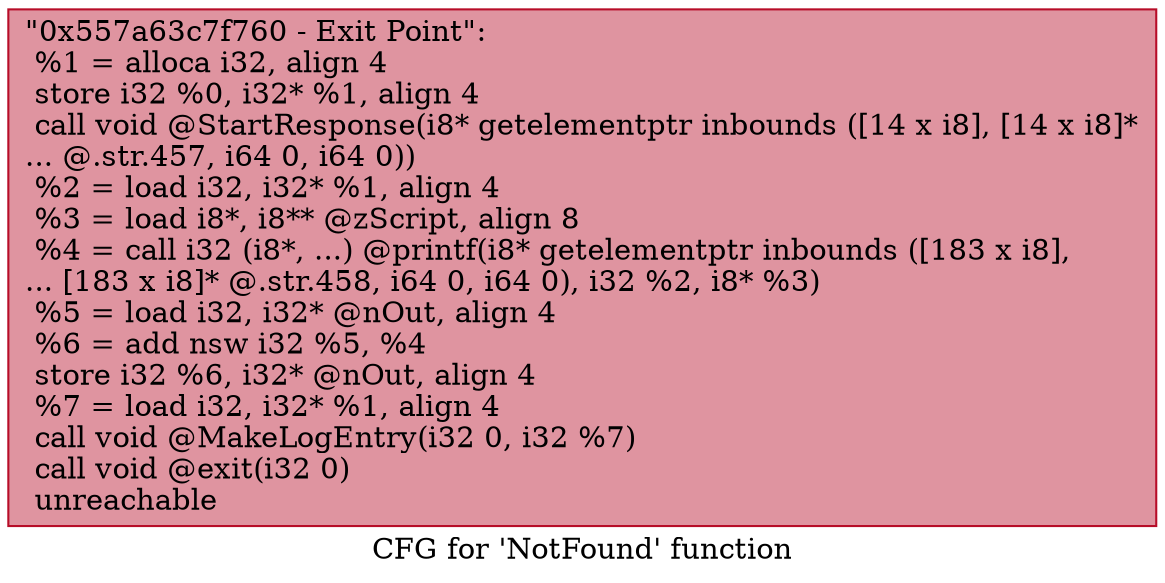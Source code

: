 digraph "CFG for 'NotFound' function" {
	label="CFG for 'NotFound' function";

	Node0x557a63c7f760 [shape=record,color="#b70d28ff", style=filled, fillcolor="#b70d2870",label="{\"0x557a63c7f760 - Exit Point\":\l  %1 = alloca i32, align 4\l  store i32 %0, i32* %1, align 4\l  call void @StartResponse(i8* getelementptr inbounds ([14 x i8], [14 x i8]*\l... @.str.457, i64 0, i64 0))\l  %2 = load i32, i32* %1, align 4\l  %3 = load i8*, i8** @zScript, align 8\l  %4 = call i32 (i8*, ...) @printf(i8* getelementptr inbounds ([183 x i8],\l... [183 x i8]* @.str.458, i64 0, i64 0), i32 %2, i8* %3)\l  %5 = load i32, i32* @nOut, align 4\l  %6 = add nsw i32 %5, %4\l  store i32 %6, i32* @nOut, align 4\l  %7 = load i32, i32* %1, align 4\l  call void @MakeLogEntry(i32 0, i32 %7)\l  call void @exit(i32 0)\l  unreachable\l}"];
}
